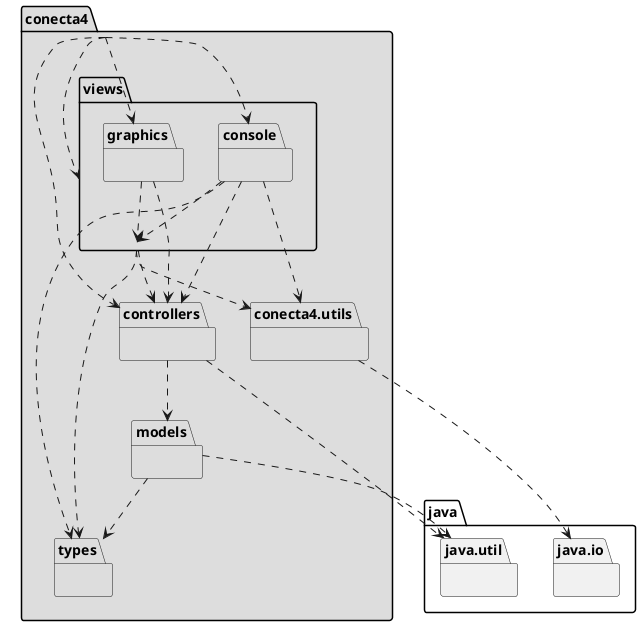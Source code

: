 @startuml arquitectura
package conecta4 #DDDDDD { }
conecta4 .down.> conecta4.views.graphics
conecta4 .down.> conecta4.views.console
conecta4 .down.> conecta4.controllers
conecta4 .down.> conecta4.views

package conecta4.controllers #DDDDDD { }
conecta4.controllers .down.> conecta4.models

package conecta4.models #DDDDDD { }
conecta4.models .down.> conecta4.types
package conecta4.types #DDDDDD { }
package java.util{ }
conecta4.models .down.> java.util
conecta4.controllers .down.> java.util

package conecta4.utils #DDDDDD { }
package java.io{ }
conecta4.utils .down.> java.io

package conecta4.views #DDDDDD { }
conecta4.views .down.> conecta4.types
conecta4.views .down.> conecta4.controllers
conecta4.views .down.> conecta4.utils

package conecta4.views.console #DDDDDD { }
conecta4.views.console .down.> conecta4.types
conecta4.views.console .down.> conecta4.views
conecta4.views.console .down.> conecta4.controllers
conecta4.views.console .down.> conecta4.utils

package conecta4.views.graphics #DDDDDD { }
conecta4.views.graphics .down.> conecta4.views
conecta4.views.graphics .down.> conecta4.controllers

@enduml